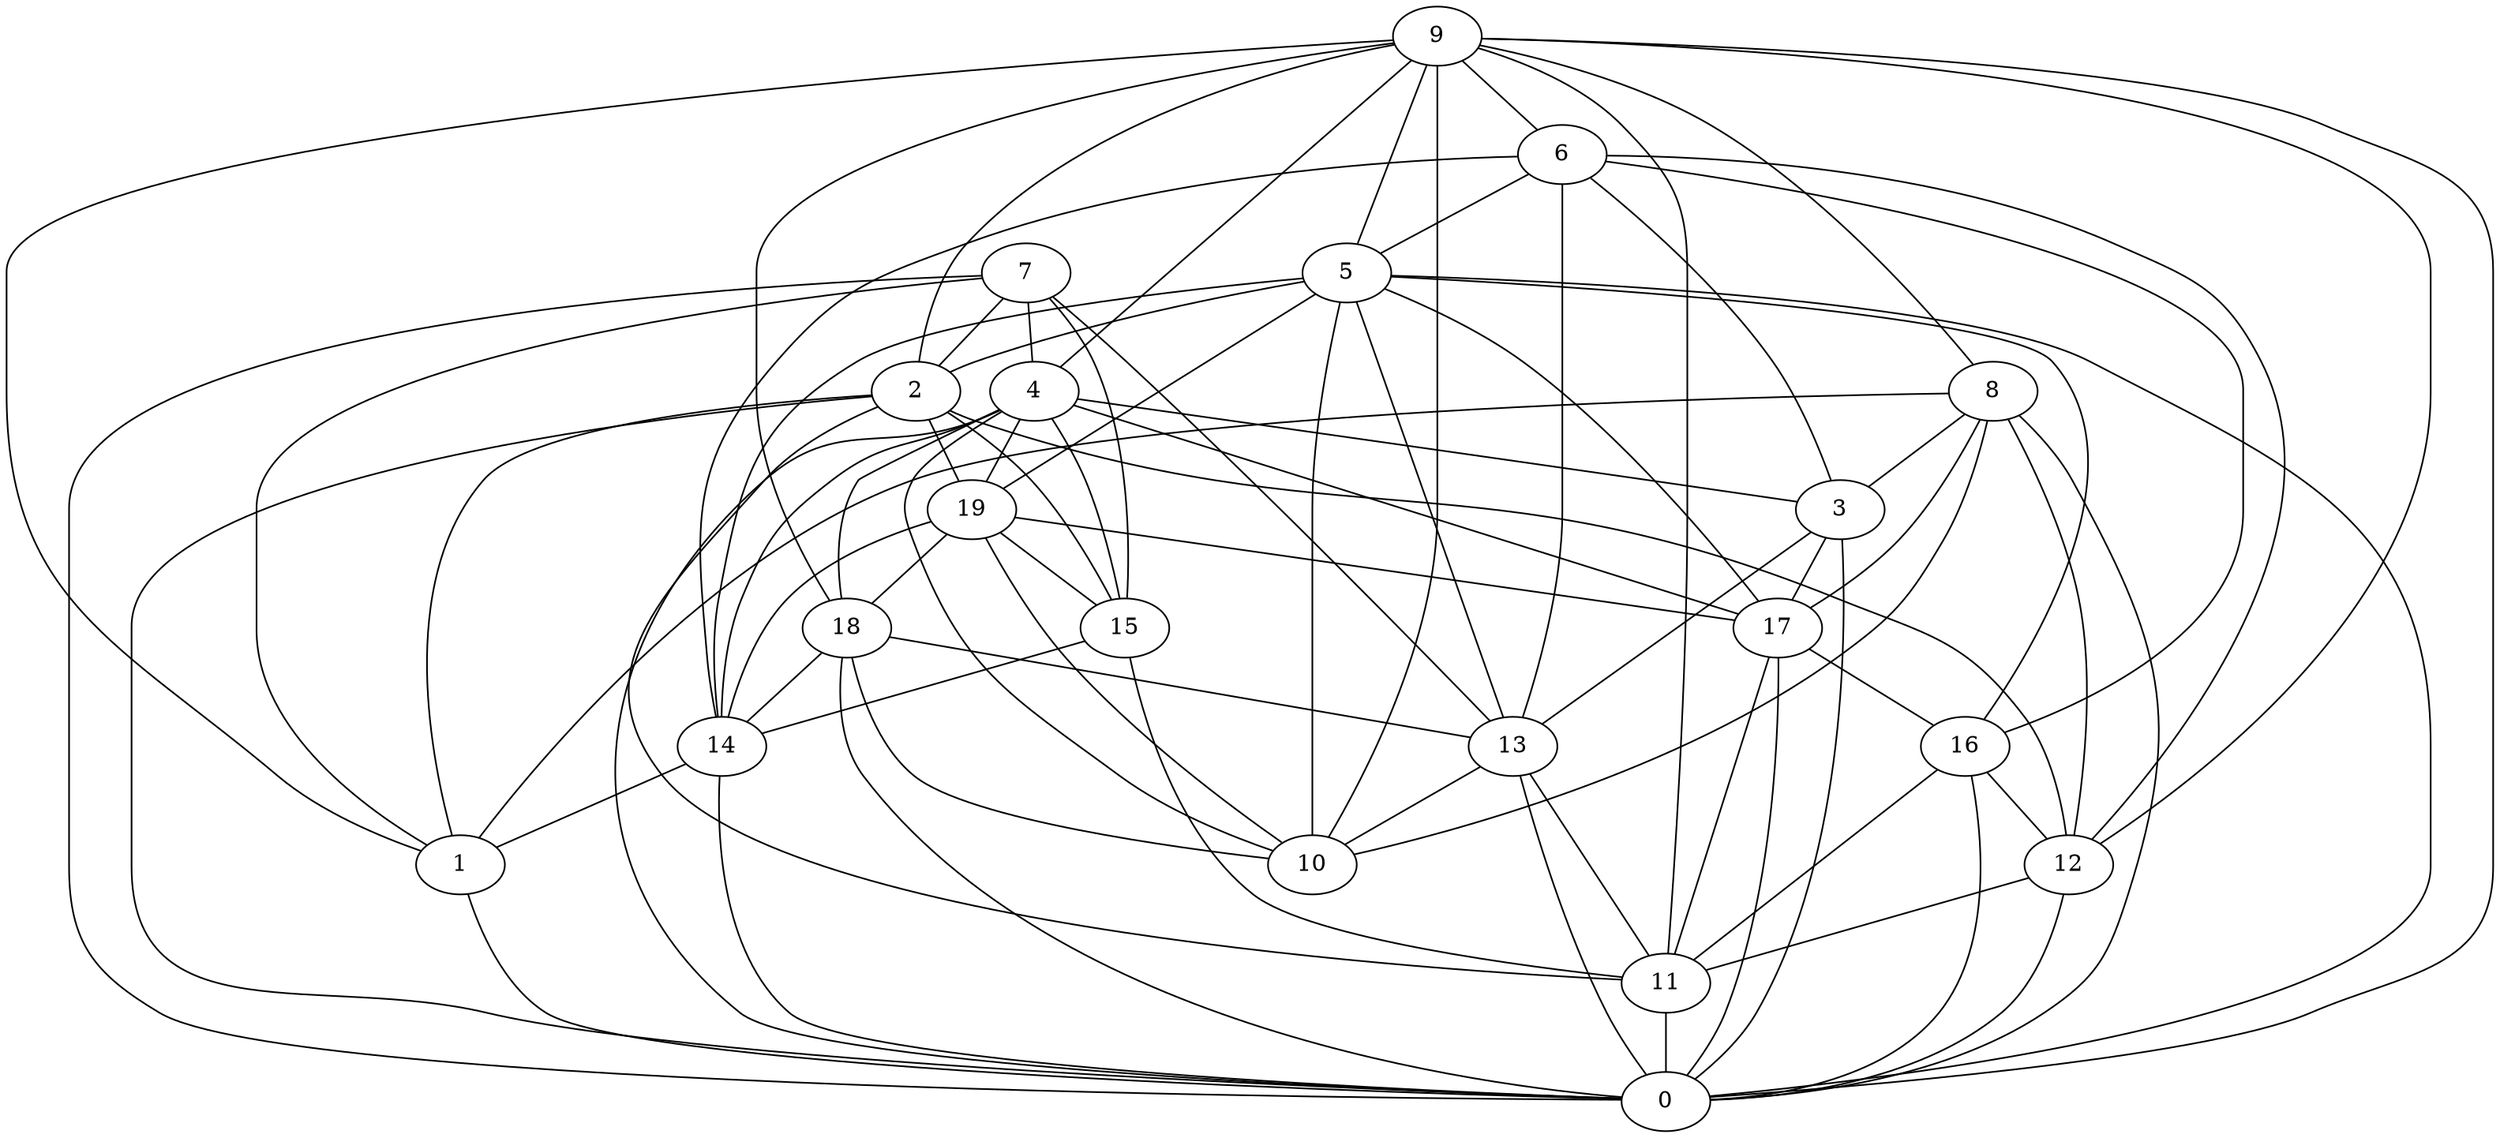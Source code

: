 digraph GG_graph {

subgraph G_graph {
edge [color = black]
"7" -> "2" [dir = none]
"7" -> "13" [dir = none]
"7" -> "1" [dir = none]
"18" -> "10" [dir = none]
"18" -> "0" [dir = none]
"11" -> "0" [dir = none]
"5" -> "14" [dir = none]
"5" -> "10" [dir = none]
"5" -> "13" [dir = none]
"5" -> "16" [dir = none]
"5" -> "2" [dir = none]
"2" -> "19" [dir = none]
"2" -> "15" [dir = none]
"2" -> "0" [dir = none]
"4" -> "3" [dir = none]
"4" -> "14" [dir = none]
"4" -> "15" [dir = none]
"3" -> "13" [dir = none]
"16" -> "12" [dir = none]
"8" -> "17" [dir = none]
"8" -> "1" [dir = none]
"8" -> "0" [dir = none]
"8" -> "10" [dir = none]
"12" -> "11" [dir = none]
"12" -> "0" [dir = none]
"15" -> "14" [dir = none]
"19" -> "14" [dir = none]
"19" -> "15" [dir = none]
"19" -> "17" [dir = none]
"6" -> "5" [dir = none]
"6" -> "3" [dir = none]
"1" -> "0" [dir = none]
"9" -> "11" [dir = none]
"9" -> "8" [dir = none]
"9" -> "1" [dir = none]
"9" -> "5" [dir = none]
"9" -> "2" [dir = none]
"9" -> "6" [dir = none]
"9" -> "0" [dir = none]
"18" -> "14" [dir = none]
"4" -> "0" [dir = none]
"5" -> "19" [dir = none]
"3" -> "0" [dir = none]
"6" -> "14" [dir = none]
"5" -> "17" [dir = none]
"6" -> "13" [dir = none]
"8" -> "3" [dir = none]
"13" -> "10" [dir = none]
"9" -> "4" [dir = none]
"8" -> "12" [dir = none]
"4" -> "18" [dir = none]
"14" -> "0" [dir = none]
"14" -> "1" [dir = none]
"7" -> "4" [dir = none]
"5" -> "0" [dir = none]
"13" -> "11" [dir = none]
"2" -> "11" [dir = none]
"4" -> "17" [dir = none]
"17" -> "11" [dir = none]
"9" -> "18" [dir = none]
"7" -> "0" [dir = none]
"17" -> "0" [dir = none]
"19" -> "18" [dir = none]
"15" -> "11" [dir = none]
"17" -> "16" [dir = none]
"2" -> "1" [dir = none]
"16" -> "11" [dir = none]
"18" -> "13" [dir = none]
"9" -> "10" [dir = none]
"16" -> "0" [dir = none]
"9" -> "12" [dir = none]
"6" -> "16" [dir = none]
"13" -> "0" [dir = none]
"2" -> "12" [dir = none]
"4" -> "19" [dir = none]
"7" -> "15" [dir = none]
"6" -> "12" [dir = none]
"3" -> "17" [dir = none]
"4" -> "10" [dir = none]
"19" -> "10" [dir = none]
}

}
